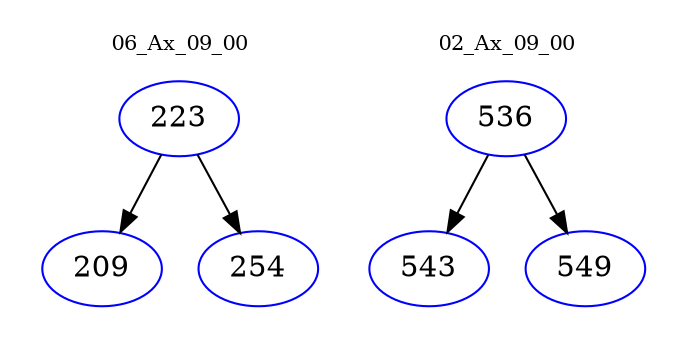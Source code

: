 digraph{
subgraph cluster_0 {
color = white
label = "06_Ax_09_00";
fontsize=10;
T0_223 [label="223", color="blue"]
T0_223 -> T0_209 [color="black"]
T0_209 [label="209", color="blue"]
T0_223 -> T0_254 [color="black"]
T0_254 [label="254", color="blue"]
}
subgraph cluster_1 {
color = white
label = "02_Ax_09_00";
fontsize=10;
T1_536 [label="536", color="blue"]
T1_536 -> T1_543 [color="black"]
T1_543 [label="543", color="blue"]
T1_536 -> T1_549 [color="black"]
T1_549 [label="549", color="blue"]
}
}
